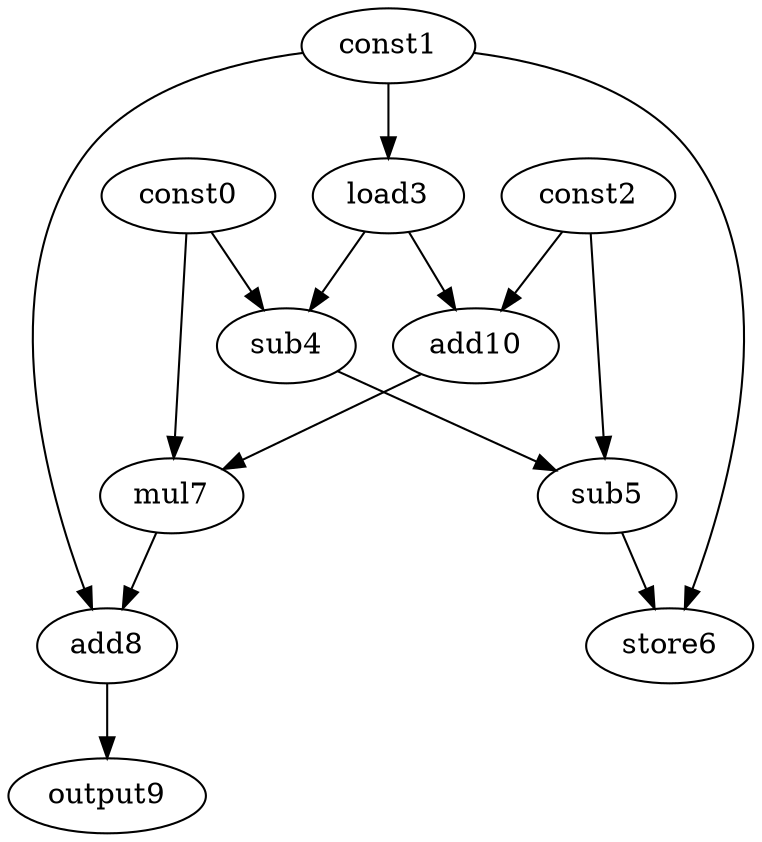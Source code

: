 digraph G { 
const0[opcode=const]; 
const1[opcode=const]; 
const2[opcode=const]; 
load3[opcode=load]; 
sub4[opcode=sub]; 
sub5[opcode=sub]; 
store6[opcode=store]; 
mul7[opcode=mul]; 
add8[opcode=add]; 
output9[opcode=output]; 
add10[opcode=add]; 
const1->load3[operand=0];
const0->sub4[operand=0];
load3->sub4[operand=1];
const2->add10[operand=0];
load3->add10[operand=1];
const2->sub5[operand=0];
sub4->sub5[operand=1];
const0->mul7[operand=0];
add10->mul7[operand=1];
const1->store6[operand=0];
sub5->store6[operand=1];
mul7->add8[operand=0];
const1->add8[operand=1];
add8->output9[operand=0];
}
